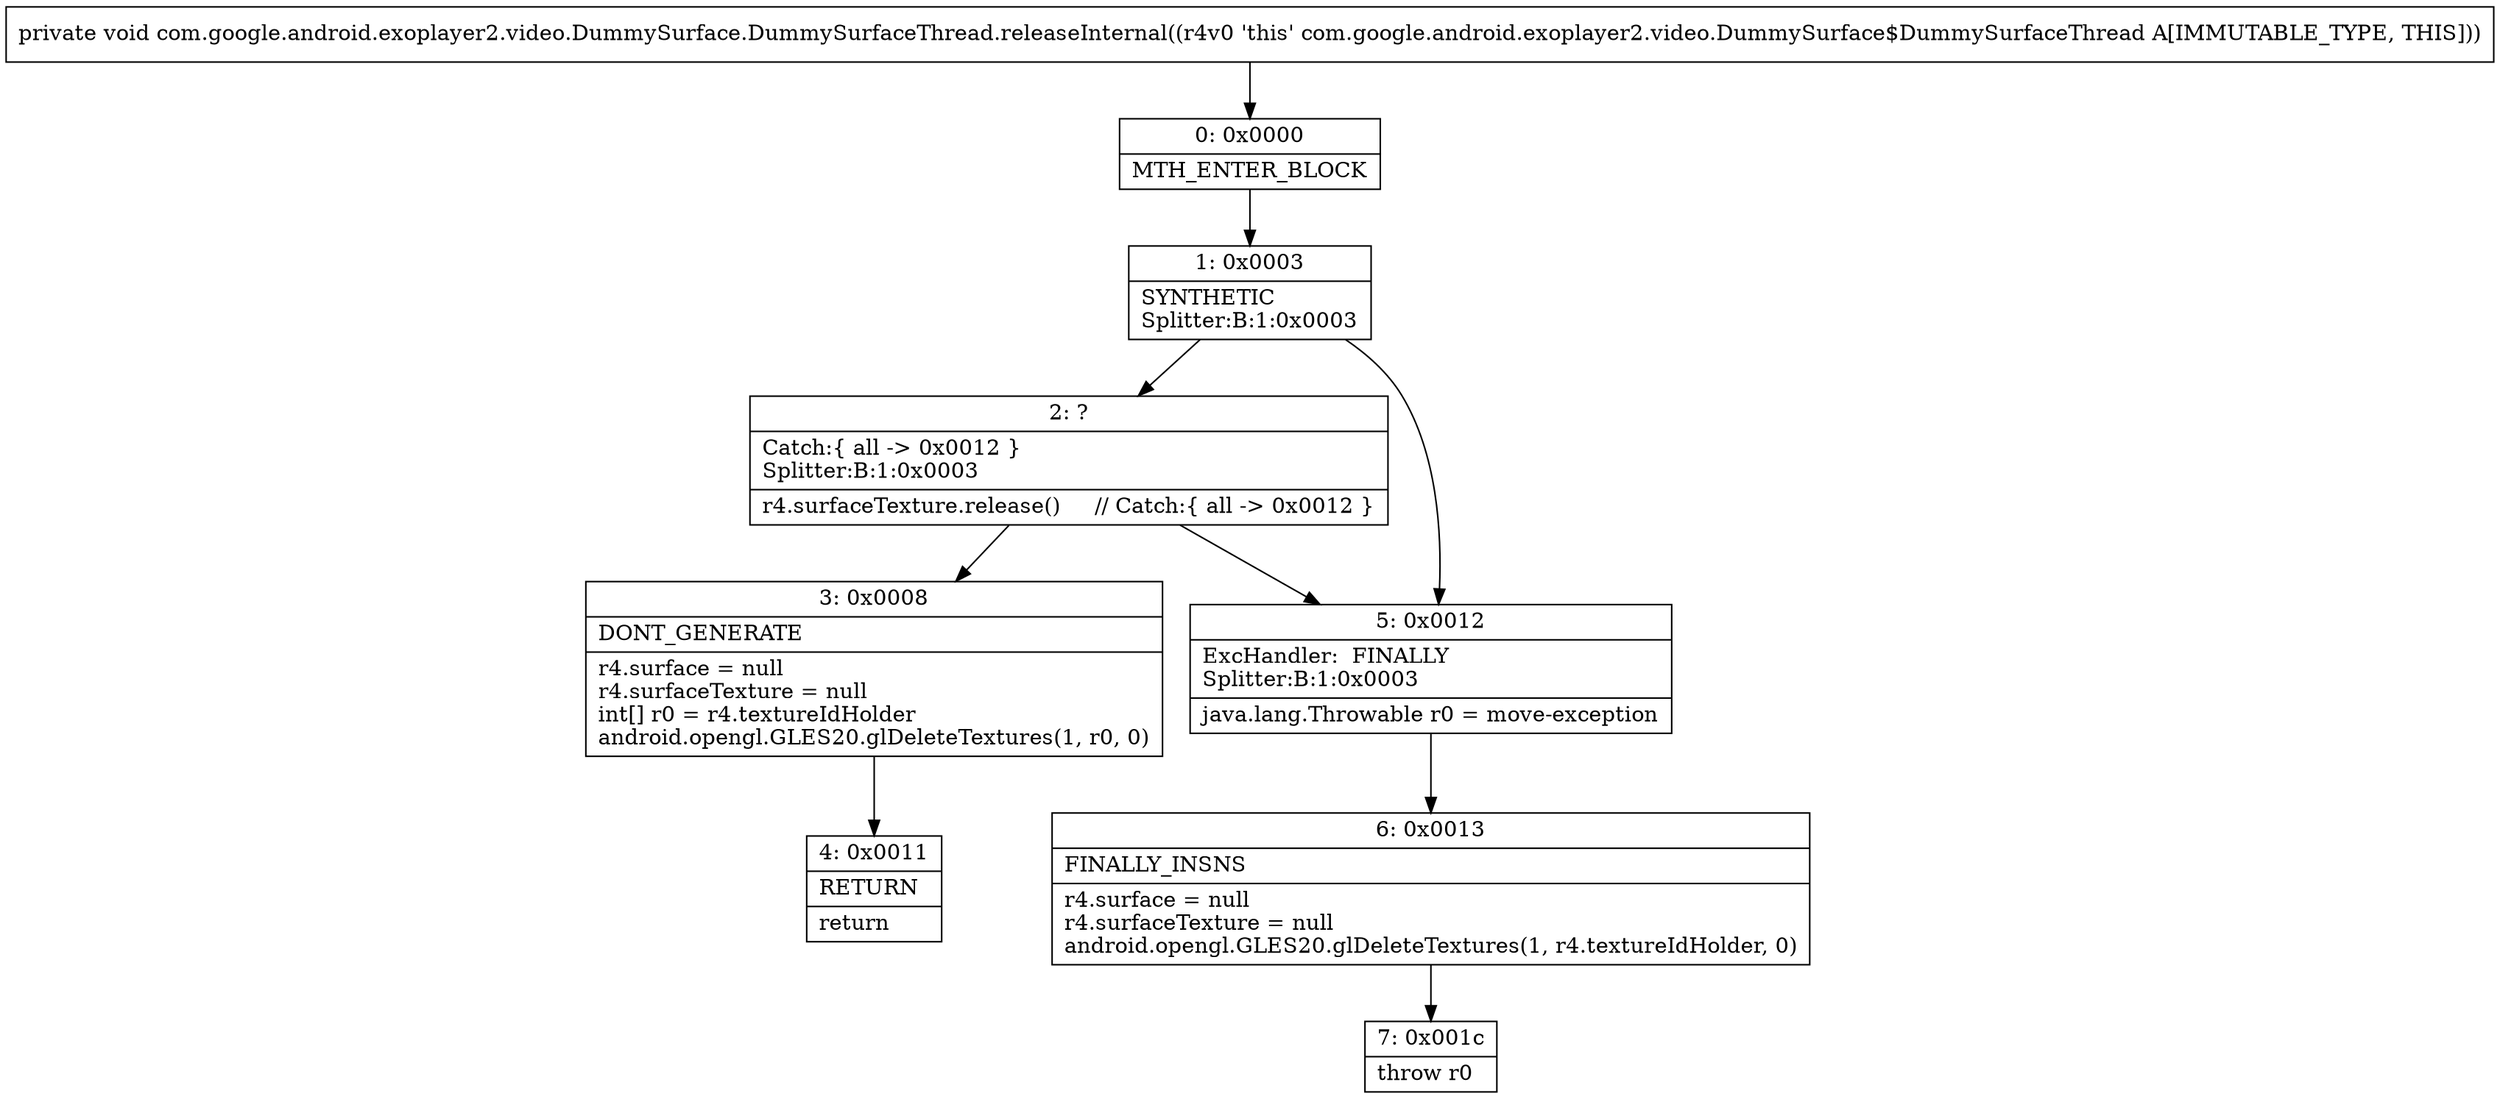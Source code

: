 digraph "CFG forcom.google.android.exoplayer2.video.DummySurface.DummySurfaceThread.releaseInternal()V" {
Node_0 [shape=record,label="{0\:\ 0x0000|MTH_ENTER_BLOCK\l}"];
Node_1 [shape=record,label="{1\:\ 0x0003|SYNTHETIC\lSplitter:B:1:0x0003\l}"];
Node_2 [shape=record,label="{2\:\ ?|Catch:\{ all \-\> 0x0012 \}\lSplitter:B:1:0x0003\l|r4.surfaceTexture.release()     \/\/ Catch:\{ all \-\> 0x0012 \}\l}"];
Node_3 [shape=record,label="{3\:\ 0x0008|DONT_GENERATE\l|r4.surface = null\lr4.surfaceTexture = null\lint[] r0 = r4.textureIdHolder\landroid.opengl.GLES20.glDeleteTextures(1, r0, 0)\l}"];
Node_4 [shape=record,label="{4\:\ 0x0011|RETURN\l|return\l}"];
Node_5 [shape=record,label="{5\:\ 0x0012|ExcHandler:  FINALLY\lSplitter:B:1:0x0003\l|java.lang.Throwable r0 = move\-exception\l}"];
Node_6 [shape=record,label="{6\:\ 0x0013|FINALLY_INSNS\l|r4.surface = null\lr4.surfaceTexture = null\landroid.opengl.GLES20.glDeleteTextures(1, r4.textureIdHolder, 0)\l}"];
Node_7 [shape=record,label="{7\:\ 0x001c|throw r0\l}"];
MethodNode[shape=record,label="{private void com.google.android.exoplayer2.video.DummySurface.DummySurfaceThread.releaseInternal((r4v0 'this' com.google.android.exoplayer2.video.DummySurface$DummySurfaceThread A[IMMUTABLE_TYPE, THIS])) }"];
MethodNode -> Node_0;
Node_0 -> Node_1;
Node_1 -> Node_2;
Node_1 -> Node_5;
Node_2 -> Node_3;
Node_2 -> Node_5;
Node_3 -> Node_4;
Node_5 -> Node_6;
Node_6 -> Node_7;
}

